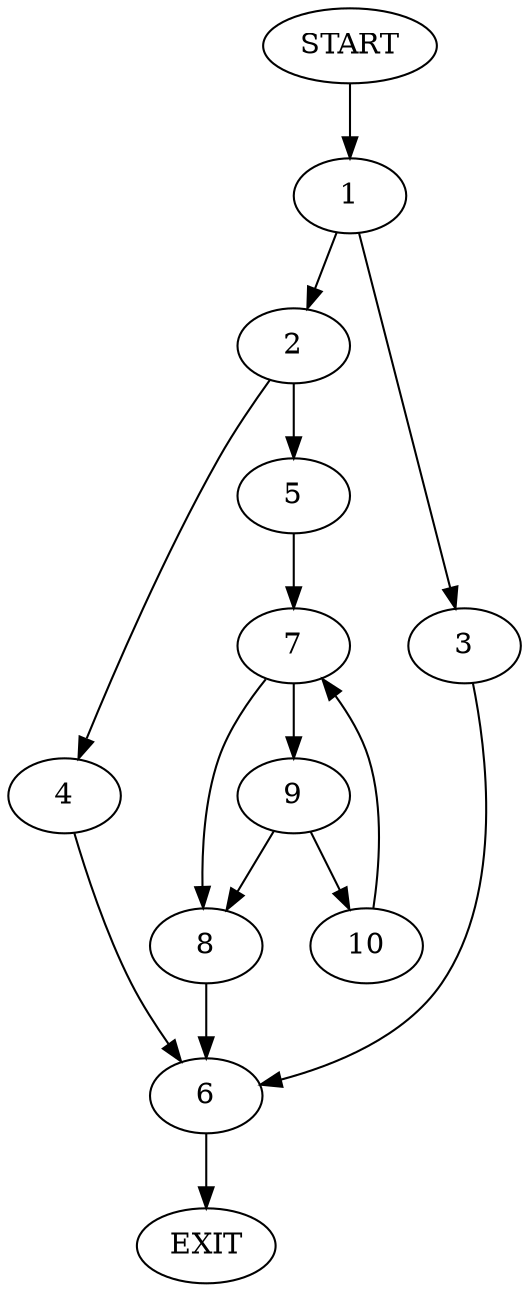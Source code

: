 digraph {
0 [label="START"]
11 [label="EXIT"]
0 -> 1
1 -> 2
1 -> 3
2 -> 4
2 -> 5
3 -> 6
6 -> 11
5 -> 7
4 -> 6
7 -> 8
7 -> 9
8 -> 6
9 -> 8
9 -> 10
10 -> 7
}
